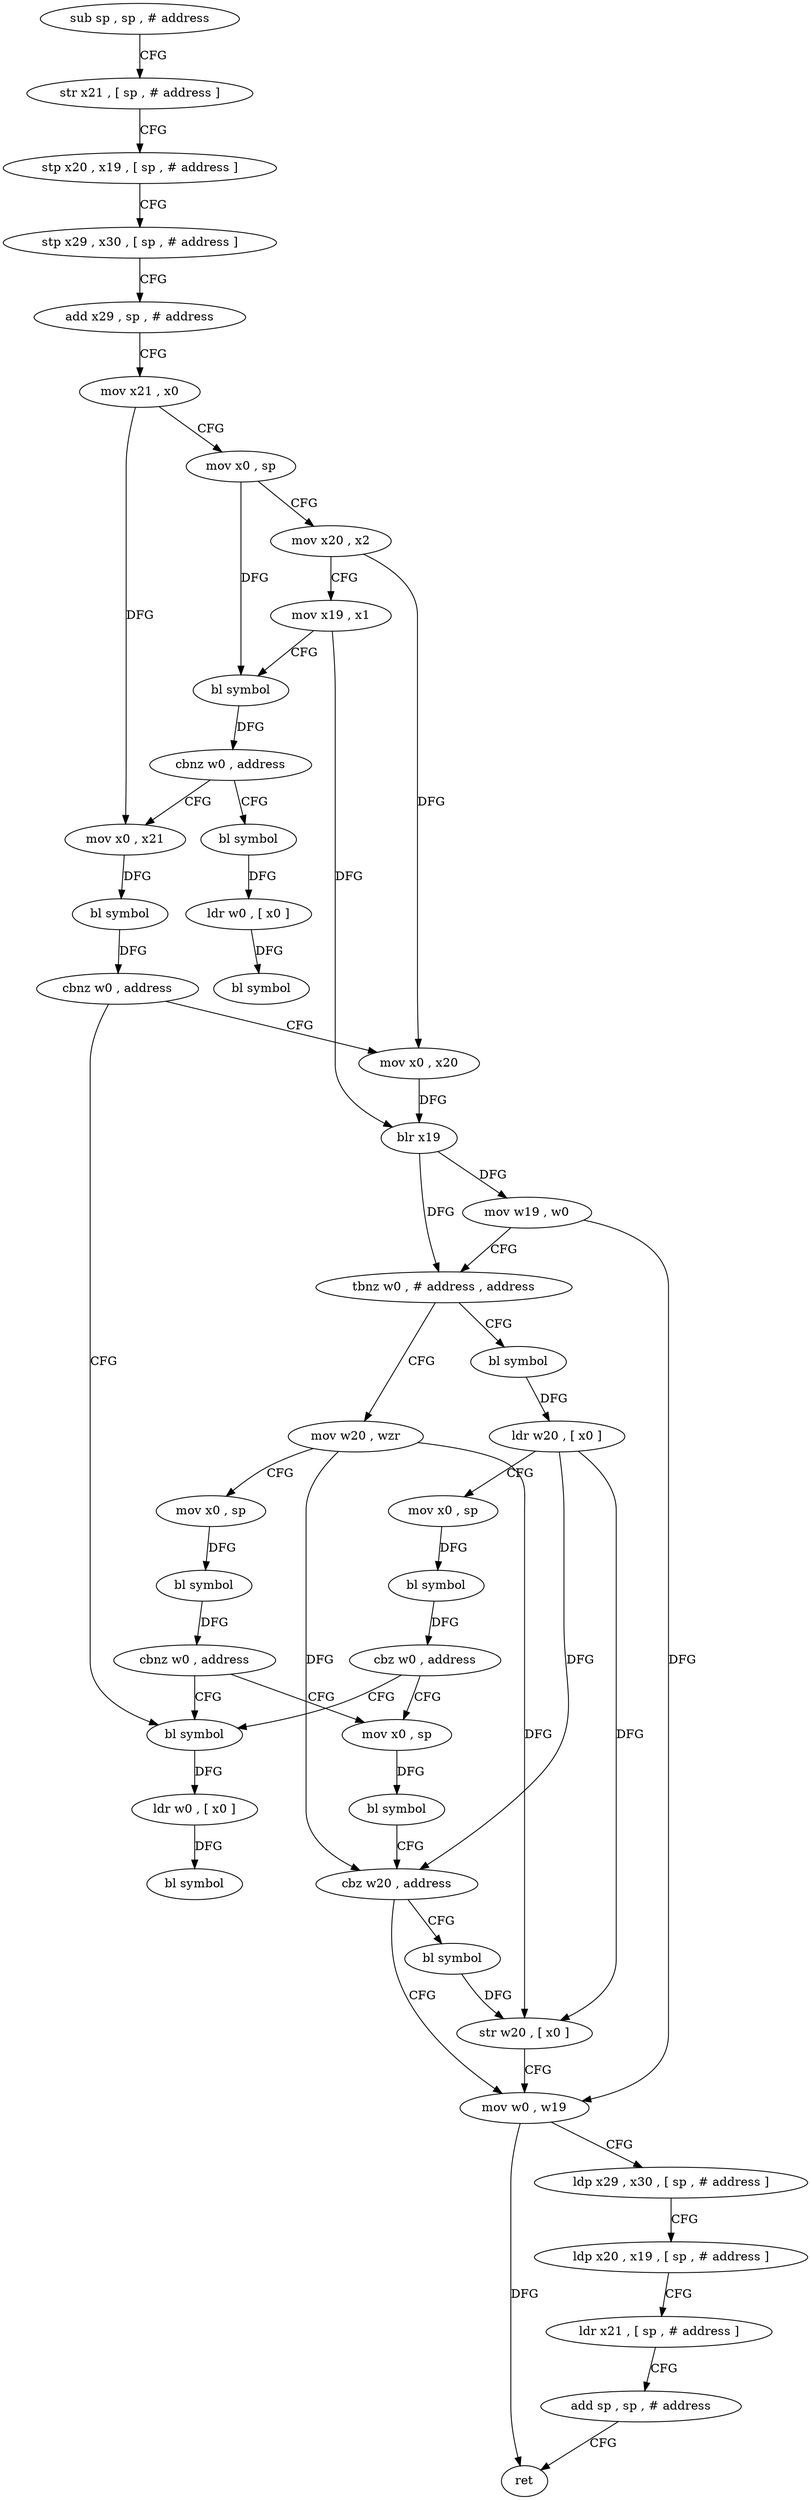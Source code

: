digraph "func" {
"4263600" [label = "sub sp , sp , # address" ]
"4263604" [label = "str x21 , [ sp , # address ]" ]
"4263608" [label = "stp x20 , x19 , [ sp , # address ]" ]
"4263612" [label = "stp x29 , x30 , [ sp , # address ]" ]
"4263616" [label = "add x29 , sp , # address" ]
"4263620" [label = "mov x21 , x0" ]
"4263624" [label = "mov x0 , sp" ]
"4263628" [label = "mov x20 , x2" ]
"4263632" [label = "mov x19 , x1" ]
"4263636" [label = "bl symbol" ]
"4263640" [label = "cbnz w0 , address" ]
"4263764" [label = "bl symbol" ]
"4263644" [label = "mov x0 , x21" ]
"4263768" [label = "ldr w0 , [ x0 ]" ]
"4263772" [label = "bl symbol" ]
"4263648" [label = "bl symbol" ]
"4263652" [label = "cbnz w0 , address" ]
"4263752" [label = "bl symbol" ]
"4263656" [label = "mov x0 , x20" ]
"4263756" [label = "ldr w0 , [ x0 ]" ]
"4263760" [label = "bl symbol" ]
"4263660" [label = "blr x19" ]
"4263664" [label = "mov w19 , w0" ]
"4263668" [label = "tbnz w0 , # address , address" ]
"4263732" [label = "bl symbol" ]
"4263672" [label = "mov w20 , wzr" ]
"4263736" [label = "ldr w20 , [ x0 ]" ]
"4263740" [label = "mov x0 , sp" ]
"4263744" [label = "bl symbol" ]
"4263748" [label = "cbz w0 , address" ]
"4263688" [label = "mov x0 , sp" ]
"4263676" [label = "mov x0 , sp" ]
"4263680" [label = "bl symbol" ]
"4263684" [label = "cbnz w0 , address" ]
"4263692" [label = "bl symbol" ]
"4263696" [label = "cbz w20 , address" ]
"4263708" [label = "mov w0 , w19" ]
"4263700" [label = "bl symbol" ]
"4263712" [label = "ldp x29 , x30 , [ sp , # address ]" ]
"4263716" [label = "ldp x20 , x19 , [ sp , # address ]" ]
"4263720" [label = "ldr x21 , [ sp , # address ]" ]
"4263724" [label = "add sp , sp , # address" ]
"4263728" [label = "ret" ]
"4263704" [label = "str w20 , [ x0 ]" ]
"4263600" -> "4263604" [ label = "CFG" ]
"4263604" -> "4263608" [ label = "CFG" ]
"4263608" -> "4263612" [ label = "CFG" ]
"4263612" -> "4263616" [ label = "CFG" ]
"4263616" -> "4263620" [ label = "CFG" ]
"4263620" -> "4263624" [ label = "CFG" ]
"4263620" -> "4263644" [ label = "DFG" ]
"4263624" -> "4263628" [ label = "CFG" ]
"4263624" -> "4263636" [ label = "DFG" ]
"4263628" -> "4263632" [ label = "CFG" ]
"4263628" -> "4263656" [ label = "DFG" ]
"4263632" -> "4263636" [ label = "CFG" ]
"4263632" -> "4263660" [ label = "DFG" ]
"4263636" -> "4263640" [ label = "DFG" ]
"4263640" -> "4263764" [ label = "CFG" ]
"4263640" -> "4263644" [ label = "CFG" ]
"4263764" -> "4263768" [ label = "DFG" ]
"4263644" -> "4263648" [ label = "DFG" ]
"4263768" -> "4263772" [ label = "DFG" ]
"4263648" -> "4263652" [ label = "DFG" ]
"4263652" -> "4263752" [ label = "CFG" ]
"4263652" -> "4263656" [ label = "CFG" ]
"4263752" -> "4263756" [ label = "DFG" ]
"4263656" -> "4263660" [ label = "DFG" ]
"4263756" -> "4263760" [ label = "DFG" ]
"4263660" -> "4263664" [ label = "DFG" ]
"4263660" -> "4263668" [ label = "DFG" ]
"4263664" -> "4263668" [ label = "CFG" ]
"4263664" -> "4263708" [ label = "DFG" ]
"4263668" -> "4263732" [ label = "CFG" ]
"4263668" -> "4263672" [ label = "CFG" ]
"4263732" -> "4263736" [ label = "DFG" ]
"4263672" -> "4263676" [ label = "CFG" ]
"4263672" -> "4263696" [ label = "DFG" ]
"4263672" -> "4263704" [ label = "DFG" ]
"4263736" -> "4263740" [ label = "CFG" ]
"4263736" -> "4263696" [ label = "DFG" ]
"4263736" -> "4263704" [ label = "DFG" ]
"4263740" -> "4263744" [ label = "DFG" ]
"4263744" -> "4263748" [ label = "DFG" ]
"4263748" -> "4263688" [ label = "CFG" ]
"4263748" -> "4263752" [ label = "CFG" ]
"4263688" -> "4263692" [ label = "DFG" ]
"4263676" -> "4263680" [ label = "DFG" ]
"4263680" -> "4263684" [ label = "DFG" ]
"4263684" -> "4263752" [ label = "CFG" ]
"4263684" -> "4263688" [ label = "CFG" ]
"4263692" -> "4263696" [ label = "CFG" ]
"4263696" -> "4263708" [ label = "CFG" ]
"4263696" -> "4263700" [ label = "CFG" ]
"4263708" -> "4263712" [ label = "CFG" ]
"4263708" -> "4263728" [ label = "DFG" ]
"4263700" -> "4263704" [ label = "DFG" ]
"4263712" -> "4263716" [ label = "CFG" ]
"4263716" -> "4263720" [ label = "CFG" ]
"4263720" -> "4263724" [ label = "CFG" ]
"4263724" -> "4263728" [ label = "CFG" ]
"4263704" -> "4263708" [ label = "CFG" ]
}
